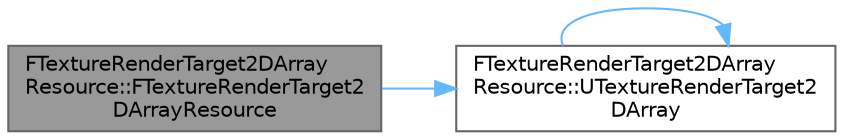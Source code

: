 digraph "FTextureRenderTarget2DArrayResource::FTextureRenderTarget2DArrayResource"
{
 // INTERACTIVE_SVG=YES
 // LATEX_PDF_SIZE
  bgcolor="transparent";
  edge [fontname=Helvetica,fontsize=10,labelfontname=Helvetica,labelfontsize=10];
  node [fontname=Helvetica,fontsize=10,shape=box,height=0.2,width=0.4];
  rankdir="LR";
  Node1 [id="Node000001",label="FTextureRenderTarget2DArray\lResource::FTextureRenderTarget2\lDArrayResource",height=0.2,width=0.4,color="gray40", fillcolor="grey60", style="filled", fontcolor="black",tooltip="Constructor."];
  Node1 -> Node2 [id="edge1_Node000001_Node000002",color="steelblue1",style="solid",tooltip=" "];
  Node2 [id="Node000002",label="FTextureRenderTarget2DArray\lResource::UTextureRenderTarget2\lDArray",height=0.2,width=0.4,color="grey40", fillcolor="white", style="filled",URL="$df/d06/classFTextureRenderTarget2DArrayResource.html#a00a9b3e39a253a83212954437b3c66ec",tooltip=" "];
  Node2 -> Node2 [id="edge2_Node000002_Node000002",color="steelblue1",style="solid",tooltip=" "];
}
